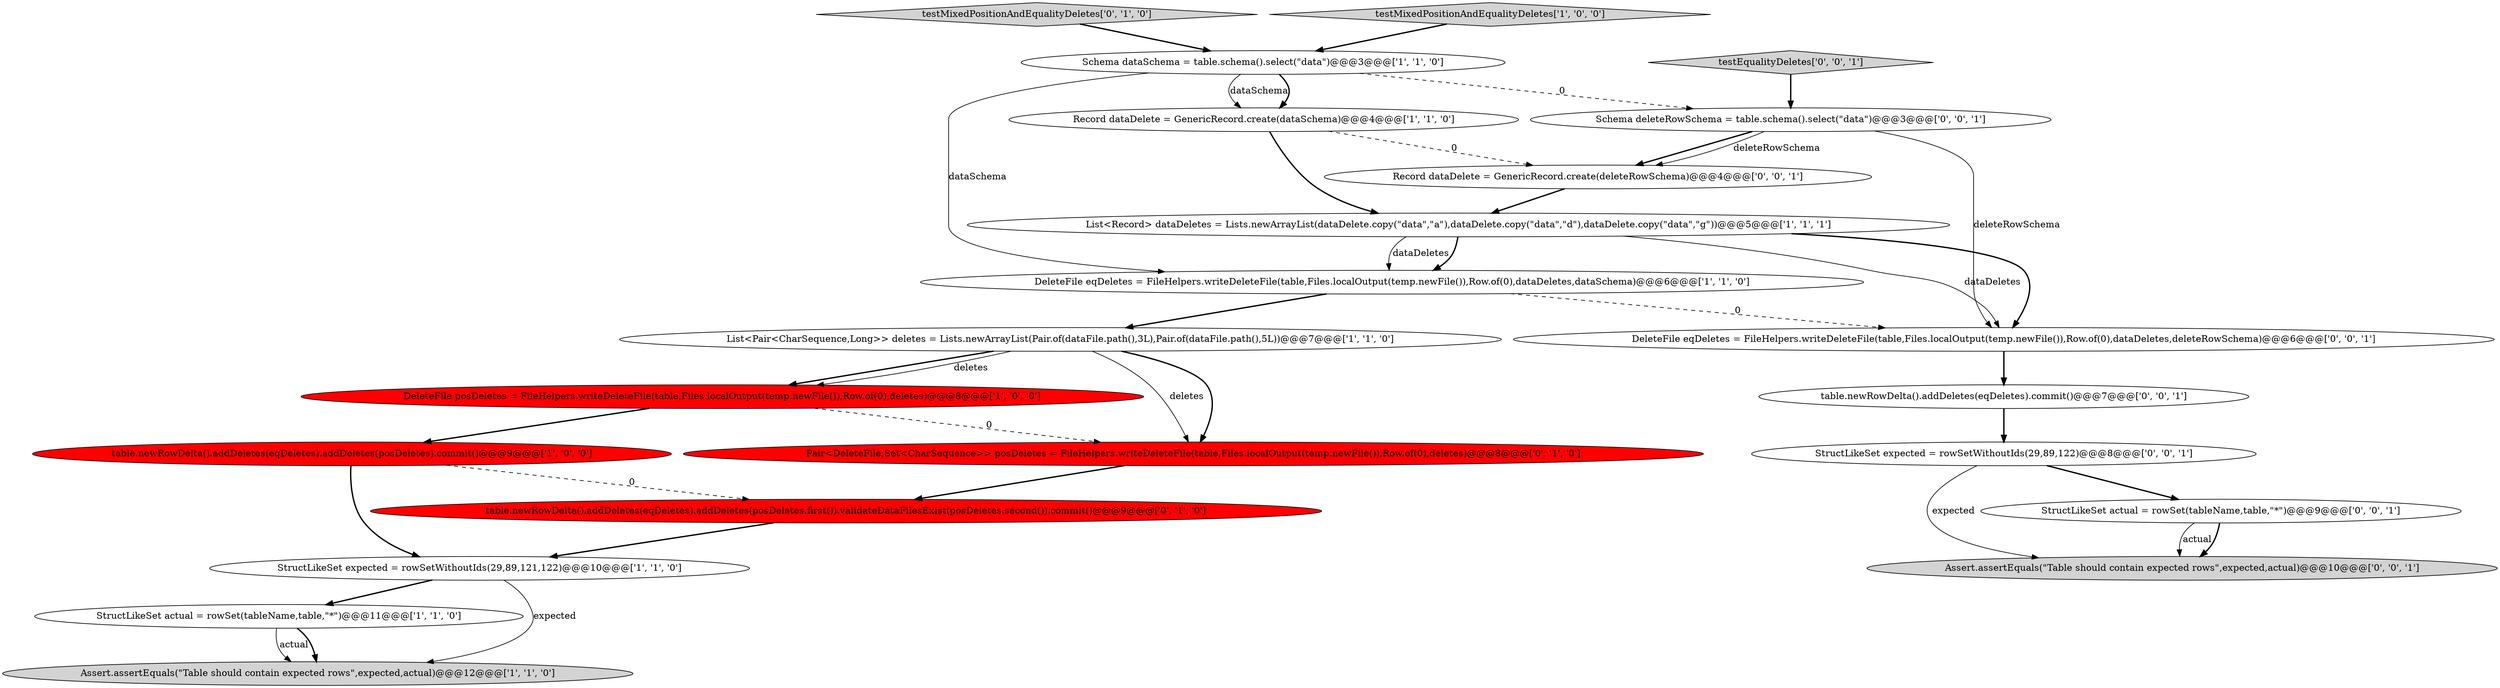 digraph {
9 [style = filled, label = "DeleteFile posDeletes = FileHelpers.writeDeleteFile(table,Files.localOutput(temp.newFile()),Row.of(0),deletes)@@@8@@@['1', '0', '0']", fillcolor = red, shape = ellipse image = "AAA1AAABBB1BBB"];
7 [style = filled, label = "StructLikeSet actual = rowSet(tableName,table,\"*\")@@@11@@@['1', '1', '0']", fillcolor = white, shape = ellipse image = "AAA0AAABBB1BBB"];
0 [style = filled, label = "Schema dataSchema = table.schema().select(\"data\")@@@3@@@['1', '1', '0']", fillcolor = white, shape = ellipse image = "AAA0AAABBB1BBB"];
5 [style = filled, label = "Record dataDelete = GenericRecord.create(dataSchema)@@@4@@@['1', '1', '0']", fillcolor = white, shape = ellipse image = "AAA0AAABBB1BBB"];
12 [style = filled, label = "Pair<DeleteFile,Set<CharSequence>> posDeletes = FileHelpers.writeDeleteFile(table,Files.localOutput(temp.newFile()),Row.of(0),deletes)@@@8@@@['0', '1', '0']", fillcolor = red, shape = ellipse image = "AAA1AAABBB2BBB"];
6 [style = filled, label = "table.newRowDelta().addDeletes(eqDeletes).addDeletes(posDeletes).commit()@@@9@@@['1', '0', '0']", fillcolor = red, shape = ellipse image = "AAA1AAABBB1BBB"];
21 [style = filled, label = "table.newRowDelta().addDeletes(eqDeletes).commit()@@@7@@@['0', '0', '1']", fillcolor = white, shape = ellipse image = "AAA0AAABBB3BBB"];
8 [style = filled, label = "Assert.assertEquals(\"Table should contain expected rows\",expected,actual)@@@12@@@['1', '1', '0']", fillcolor = lightgray, shape = ellipse image = "AAA0AAABBB1BBB"];
14 [style = filled, label = "Record dataDelete = GenericRecord.create(deleteRowSchema)@@@4@@@['0', '0', '1']", fillcolor = white, shape = ellipse image = "AAA0AAABBB3BBB"];
16 [style = filled, label = "StructLikeSet expected = rowSetWithoutIds(29,89,122)@@@8@@@['0', '0', '1']", fillcolor = white, shape = ellipse image = "AAA0AAABBB3BBB"];
17 [style = filled, label = "testEqualityDeletes['0', '0', '1']", fillcolor = lightgray, shape = diamond image = "AAA0AAABBB3BBB"];
19 [style = filled, label = "Schema deleteRowSchema = table.schema().select(\"data\")@@@3@@@['0', '0', '1']", fillcolor = white, shape = ellipse image = "AAA0AAABBB3BBB"];
13 [style = filled, label = "table.newRowDelta().addDeletes(eqDeletes).addDeletes(posDeletes.first()).validateDataFilesExist(posDeletes.second()).commit()@@@9@@@['0', '1', '0']", fillcolor = red, shape = ellipse image = "AAA1AAABBB2BBB"];
18 [style = filled, label = "StructLikeSet actual = rowSet(tableName,table,\"*\")@@@9@@@['0', '0', '1']", fillcolor = white, shape = ellipse image = "AAA0AAABBB3BBB"];
4 [style = filled, label = "List<Pair<CharSequence,Long>> deletes = Lists.newArrayList(Pair.of(dataFile.path(),3L),Pair.of(dataFile.path(),5L))@@@7@@@['1', '1', '0']", fillcolor = white, shape = ellipse image = "AAA0AAABBB1BBB"];
11 [style = filled, label = "testMixedPositionAndEqualityDeletes['0', '1', '0']", fillcolor = lightgray, shape = diamond image = "AAA0AAABBB2BBB"];
3 [style = filled, label = "List<Record> dataDeletes = Lists.newArrayList(dataDelete.copy(\"data\",\"a\"),dataDelete.copy(\"data\",\"d\"),dataDelete.copy(\"data\",\"g\"))@@@5@@@['1', '1', '1']", fillcolor = white, shape = ellipse image = "AAA0AAABBB1BBB"];
20 [style = filled, label = "DeleteFile eqDeletes = FileHelpers.writeDeleteFile(table,Files.localOutput(temp.newFile()),Row.of(0),dataDeletes,deleteRowSchema)@@@6@@@['0', '0', '1']", fillcolor = white, shape = ellipse image = "AAA0AAABBB3BBB"];
10 [style = filled, label = "testMixedPositionAndEqualityDeletes['1', '0', '0']", fillcolor = lightgray, shape = diamond image = "AAA0AAABBB1BBB"];
15 [style = filled, label = "Assert.assertEquals(\"Table should contain expected rows\",expected,actual)@@@10@@@['0', '0', '1']", fillcolor = lightgray, shape = ellipse image = "AAA0AAABBB3BBB"];
2 [style = filled, label = "StructLikeSet expected = rowSetWithoutIds(29,89,121,122)@@@10@@@['1', '1', '0']", fillcolor = white, shape = ellipse image = "AAA0AAABBB1BBB"];
1 [style = filled, label = "DeleteFile eqDeletes = FileHelpers.writeDeleteFile(table,Files.localOutput(temp.newFile()),Row.of(0),dataDeletes,dataSchema)@@@6@@@['1', '1', '0']", fillcolor = white, shape = ellipse image = "AAA0AAABBB1BBB"];
5->3 [style = bold, label=""];
4->9 [style = bold, label=""];
14->3 [style = bold, label=""];
0->1 [style = solid, label="dataSchema"];
1->4 [style = bold, label=""];
16->18 [style = bold, label=""];
5->14 [style = dashed, label="0"];
3->1 [style = solid, label="dataDeletes"];
3->1 [style = bold, label=""];
4->9 [style = solid, label="deletes"];
7->8 [style = solid, label="actual"];
0->19 [style = dashed, label="0"];
18->15 [style = solid, label="actual"];
18->15 [style = bold, label=""];
19->20 [style = solid, label="deleteRowSchema"];
7->8 [style = bold, label=""];
3->20 [style = solid, label="dataDeletes"];
17->19 [style = bold, label=""];
9->6 [style = bold, label=""];
6->2 [style = bold, label=""];
20->21 [style = bold, label=""];
1->20 [style = dashed, label="0"];
12->13 [style = bold, label=""];
11->0 [style = bold, label=""];
3->20 [style = bold, label=""];
16->15 [style = solid, label="expected"];
19->14 [style = bold, label=""];
6->13 [style = dashed, label="0"];
4->12 [style = solid, label="deletes"];
19->14 [style = solid, label="deleteRowSchema"];
10->0 [style = bold, label=""];
2->8 [style = solid, label="expected"];
21->16 [style = bold, label=""];
4->12 [style = bold, label=""];
9->12 [style = dashed, label="0"];
2->7 [style = bold, label=""];
0->5 [style = solid, label="dataSchema"];
0->5 [style = bold, label=""];
13->2 [style = bold, label=""];
}
